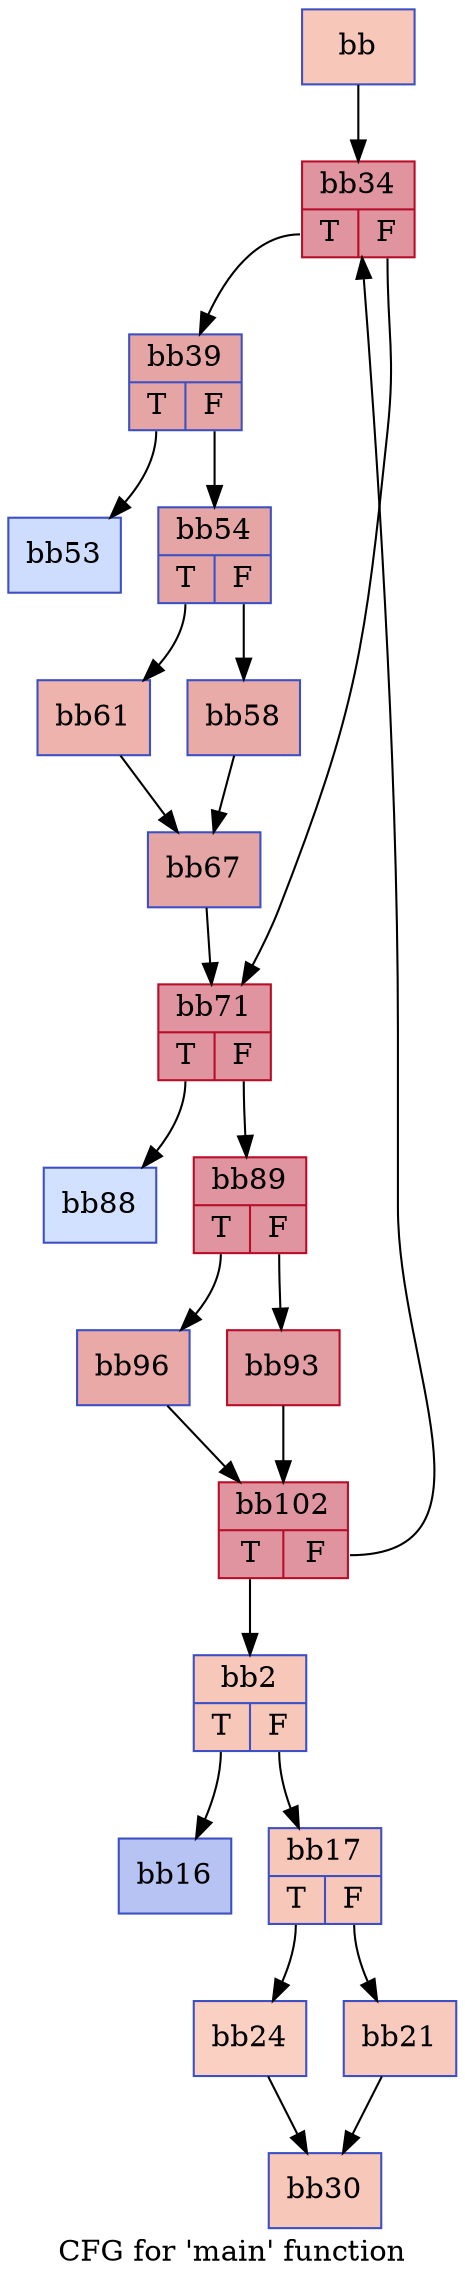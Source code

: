 digraph "CFG for 'main' function" {
	label="CFG for 'main' function";

	Node0x5ef2fc0 [shape=record,color="#3d50c3ff", style=filled, fillcolor="#ec7f6370",label="{bb}"];
	Node0x5ef2fc0 -> Node0x5ef3520;
	Node0x5ef3640 [shape=record,color="#3d50c3ff", style=filled, fillcolor="#ec7f6370",label="{bb2|{<s0>T|<s1>F}}"];
	Node0x5ef3640:s0 -> Node0x5ef5400;
	Node0x5ef3640:s1 -> Node0x5ef54d0;
	Node0x5ef5400 [shape=record,color="#3d50c3ff", style=filled, fillcolor="#5b7ae570",label="{bb16}"];
	Node0x5ef54d0 [shape=record,color="#3d50c3ff", style=filled, fillcolor="#ec7f6370",label="{bb17|{<s0>T|<s1>F}}"];
	Node0x5ef54d0:s0 -> Node0x5ef5c40;
	Node0x5ef54d0:s1 -> Node0x5ef5cb0;
	Node0x5ef5cb0 [shape=record,color="#3d50c3ff", style=filled, fillcolor="#ef886b70",label="{bb21}"];
	Node0x5ef5cb0 -> Node0x5ef6380;
	Node0x5ef5c40 [shape=record,color="#3d50c3ff", style=filled, fillcolor="#f3947570",label="{bb24}"];
	Node0x5ef5c40 -> Node0x5ef6380;
	Node0x5ef6380 [shape=record,color="#3d50c3ff", style=filled, fillcolor="#ec7f6370",label="{bb30}"];
	Node0x5ef3520 [shape=record,color="#b70d28ff", style=filled, fillcolor="#b70d2870",label="{bb34|{<s0>T|<s1>F}}"];
	Node0x5ef3520:s0 -> Node0x5ef84d0;
	Node0x5ef3520:s1 -> Node0x5ef85a0;
	Node0x5ef84d0 [shape=record,color="#3d50c3ff", style=filled, fillcolor="#c5333470",label="{bb39|{<s0>T|<s1>F}}"];
	Node0x5ef84d0:s0 -> Node0x5ef9c80;
	Node0x5ef84d0:s1 -> Node0x5ef9cf0;
	Node0x5ef9c80 [shape=record,color="#3d50c3ff", style=filled, fillcolor="#8fb1fe70",label="{bb53}"];
	Node0x5ef9cf0 [shape=record,color="#3d50c3ff", style=filled, fillcolor="#c5333470",label="{bb54|{<s0>T|<s1>F}}"];
	Node0x5ef9cf0:s0 -> Node0x5efa840;
	Node0x5ef9cf0:s1 -> Node0x5efa8b0;
	Node0x5efa8b0 [shape=record,color="#3d50c3ff", style=filled, fillcolor="#cc403a70",label="{bb58}"];
	Node0x5efa8b0 -> Node0x5efb090;
	Node0x5efa840 [shape=record,color="#3d50c3ff", style=filled, fillcolor="#d6524470",label="{bb61}"];
	Node0x5efa840 -> Node0x5efb090;
	Node0x5efb090 [shape=record,color="#3d50c3ff", style=filled, fillcolor="#c5333470",label="{bb67}"];
	Node0x5efb090 -> Node0x5ef85a0;
	Node0x5ef85a0 [shape=record,color="#b70d28ff", style=filled, fillcolor="#b70d2870",label="{bb71|{<s0>T|<s1>F}}"];
	Node0x5ef85a0:s0 -> Node0x5ef7cd0;
	Node0x5ef85a0:s1 -> Node0x5ef7d40;
	Node0x5ef7cd0 [shape=record,color="#3d50c3ff", style=filled, fillcolor="#9abbff70",label="{bb88}"];
	Node0x5ef7d40 [shape=record,color="#b70d28ff", style=filled, fillcolor="#b70d2870",label="{bb89|{<s0>T|<s1>F}}"];
	Node0x5ef7d40:s0 -> Node0x5ef81c0;
	Node0x5ef7d40:s1 -> Node0x5ef8230;
	Node0x5ef8230 [shape=record,color="#b70d28ff", style=filled, fillcolor="#be242e70",label="{bb93}"];
	Node0x5ef8230 -> Node0x5ef7730;
	Node0x5ef81c0 [shape=record,color="#3d50c3ff", style=filled, fillcolor="#ca3b3770",label="{bb96}"];
	Node0x5ef81c0 -> Node0x5ef7730;
	Node0x5ef7730 [shape=record,color="#b70d28ff", style=filled, fillcolor="#b70d2870",label="{bb102|{<s0>T|<s1>F}}"];
	Node0x5ef7730:s0 -> Node0x5ef3640;
	Node0x5ef7730:s1 -> Node0x5ef3520;
}
